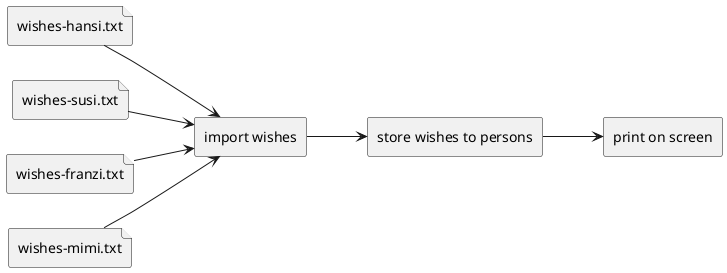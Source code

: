 @startuml
left to right direction

file "wishes-hansi.txt" as wishesHansi
file "wishes-susi.txt" as wishesSusi
file "wishes-franzi.txt" as wishesFranzi
file "wishes-mimi.txt" as wishesMimi

rectangle "import wishes" as importWishes
rectangle "store wishes to persons" as storeWishes
rectangle "print on screen" as printWishes

wishesHansi --> importWishes
wishesSusi --> importWishes
wishesFranzi --> importWishes
wishesMimi --> importWishes

importWishes --> storeWishes
storeWishes --> printWishes

@enduml